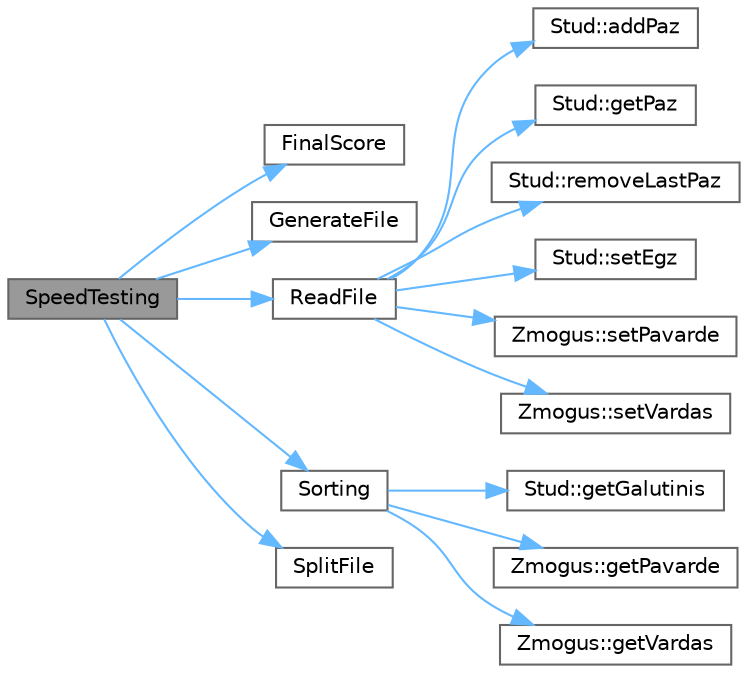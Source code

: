 digraph "SpeedTesting"
{
 // LATEX_PDF_SIZE
  bgcolor="transparent";
  edge [fontname=Helvetica,fontsize=10,labelfontname=Helvetica,labelfontsize=10];
  node [fontname=Helvetica,fontsize=10,shape=box,height=0.2,width=0.4];
  rankdir="LR";
  Node1 [id="Node000001",label="SpeedTesting",height=0.2,width=0.4,color="gray40", fillcolor="grey60", style="filled", fontcolor="black",tooltip=" "];
  Node1 -> Node2 [id="edge1_Node000001_Node000002",color="steelblue1",style="solid",tooltip=" "];
  Node2 [id="Node000002",label="FinalScore",height=0.2,width=0.4,color="grey40", fillcolor="white", style="filled",URL="$functions_8h.html#a3a1d305f378b3efa8cf1e99379ac50d3",tooltip=" "];
  Node1 -> Node3 [id="edge2_Node000001_Node000003",color="steelblue1",style="solid",tooltip=" "];
  Node3 [id="Node000003",label="GenerateFile",height=0.2,width=0.4,color="grey40", fillcolor="white", style="filled",URL="$functions_8h.html#a0d5828f70790f70e2a562f3faa1cd0e0",tooltip=" "];
  Node1 -> Node4 [id="edge3_Node000001_Node000004",color="steelblue1",style="solid",tooltip=" "];
  Node4 [id="Node000004",label="ReadFile",height=0.2,width=0.4,color="grey40", fillcolor="white", style="filled",URL="$functions_8h.html#ac1be372811ceda50183db8795ddaf219",tooltip=" "];
  Node4 -> Node5 [id="edge4_Node000004_Node000005",color="steelblue1",style="solid",tooltip=" "];
  Node5 [id="Node000005",label="Stud::addPaz",height=0.2,width=0.4,color="grey40", fillcolor="white", style="filled",URL="$class_stud.html#acbfb081c993f6482c59cb57d449c4c5e",tooltip=" "];
  Node4 -> Node6 [id="edge5_Node000004_Node000006",color="steelblue1",style="solid",tooltip=" "];
  Node6 [id="Node000006",label="Stud::getPaz",height=0.2,width=0.4,color="grey40", fillcolor="white", style="filled",URL="$class_stud.html#aa6575230afb3ea980563b2cb039bd4c9",tooltip=" "];
  Node4 -> Node7 [id="edge6_Node000004_Node000007",color="steelblue1",style="solid",tooltip=" "];
  Node7 [id="Node000007",label="Stud::removeLastPaz",height=0.2,width=0.4,color="grey40", fillcolor="white", style="filled",URL="$class_stud.html#ac8b2e8ca576f42a8446fac6d745947aa",tooltip=" "];
  Node4 -> Node8 [id="edge7_Node000004_Node000008",color="steelblue1",style="solid",tooltip=" "];
  Node8 [id="Node000008",label="Stud::setEgz",height=0.2,width=0.4,color="grey40", fillcolor="white", style="filled",URL="$class_stud.html#a4d3c5d9554efdc1f68d66958375e71e0",tooltip=" "];
  Node4 -> Node9 [id="edge8_Node000004_Node000009",color="steelblue1",style="solid",tooltip=" "];
  Node9 [id="Node000009",label="Zmogus::setPavarde",height=0.2,width=0.4,color="grey40", fillcolor="white", style="filled",URL="$class_zmogus.html#ac34eb9eb78f1c75080df7230ca61f2d2",tooltip=" "];
  Node4 -> Node10 [id="edge9_Node000004_Node000010",color="steelblue1",style="solid",tooltip=" "];
  Node10 [id="Node000010",label="Zmogus::setVardas",height=0.2,width=0.4,color="grey40", fillcolor="white", style="filled",URL="$class_zmogus.html#a2158d2752cd52e970ac4c809446e9d8b",tooltip=" "];
  Node1 -> Node11 [id="edge10_Node000001_Node000011",color="steelblue1",style="solid",tooltip=" "];
  Node11 [id="Node000011",label="Sorting",height=0.2,width=0.4,color="grey40", fillcolor="white", style="filled",URL="$functions_8h.html#a9a8228525c154b5f1eceb473572afe08",tooltip=" "];
  Node11 -> Node12 [id="edge11_Node000011_Node000012",color="steelblue1",style="solid",tooltip=" "];
  Node12 [id="Node000012",label="Stud::getGalutinis",height=0.2,width=0.4,color="grey40", fillcolor="white", style="filled",URL="$class_stud.html#a45c7d38ccc4203365b448101344ba4e2",tooltip=" "];
  Node11 -> Node13 [id="edge12_Node000011_Node000013",color="steelblue1",style="solid",tooltip=" "];
  Node13 [id="Node000013",label="Zmogus::getPavarde",height=0.2,width=0.4,color="grey40", fillcolor="white", style="filled",URL="$class_zmogus.html#a11ee9ac120fbb7d6a4e1f4da3a602b63",tooltip=" "];
  Node11 -> Node14 [id="edge13_Node000011_Node000014",color="steelblue1",style="solid",tooltip=" "];
  Node14 [id="Node000014",label="Zmogus::getVardas",height=0.2,width=0.4,color="grey40", fillcolor="white", style="filled",URL="$class_zmogus.html#aaea44664c236e2fadf022f3821862499",tooltip=" "];
  Node1 -> Node15 [id="edge14_Node000001_Node000015",color="steelblue1",style="solid",tooltip=" "];
  Node15 [id="Node000015",label="SplitFile",height=0.2,width=0.4,color="grey40", fillcolor="white", style="filled",URL="$functions_8h.html#a9a0110ef3a6607021645e91e87b150ce",tooltip=" "];
}
